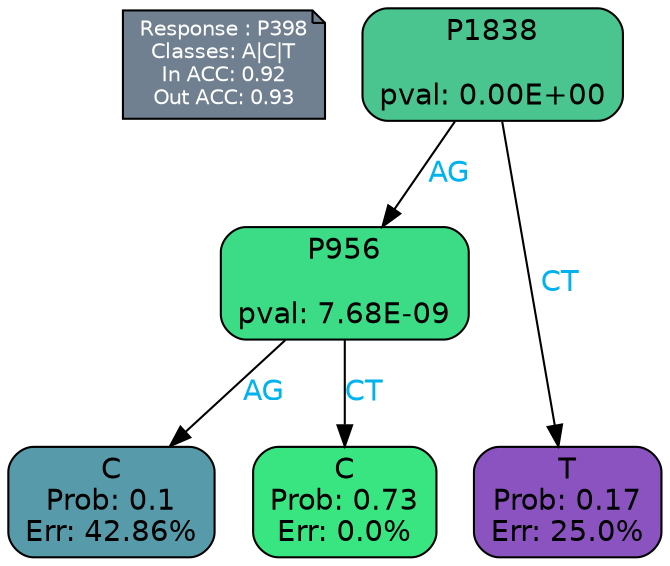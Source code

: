 digraph Tree {
node [shape=box, style="filled, rounded", color="black", fontname=helvetica] ;
graph [ranksep=equally, splines=polylines, bgcolor=transparent, dpi=600] ;
edge [fontname=helvetica] ;
LEGEND [label="Response : P398
Classes: A|C|T
In ACC: 0.92
Out ACC: 0.93
",shape=note,align=left,style=filled,fillcolor="slategray",fontcolor="white",fontsize=10];1 [label="P1838

pval: 0.00E+00", fillcolor="#4ac58f"] ;
2 [label="P956

pval: 7.68E-09", fillcolor="#3cdc86"] ;
3 [label="C
Prob: 0.1
Err: 42.86%", fillcolor="#579bab"] ;
4 [label="C
Prob: 0.73
Err: 0.0%", fillcolor="#39e581"] ;
5 [label="T
Prob: 0.17
Err: 25.0%", fillcolor="#8b53c0"] ;
1 -> 2 [label="AG",fontcolor=deepskyblue2] ;
1 -> 5 [label="CT",fontcolor=deepskyblue2] ;
2 -> 3 [label="AG",fontcolor=deepskyblue2] ;
2 -> 4 [label="CT",fontcolor=deepskyblue2] ;
{rank = same; 3;4;5;}{rank = same; LEGEND;1;}}
